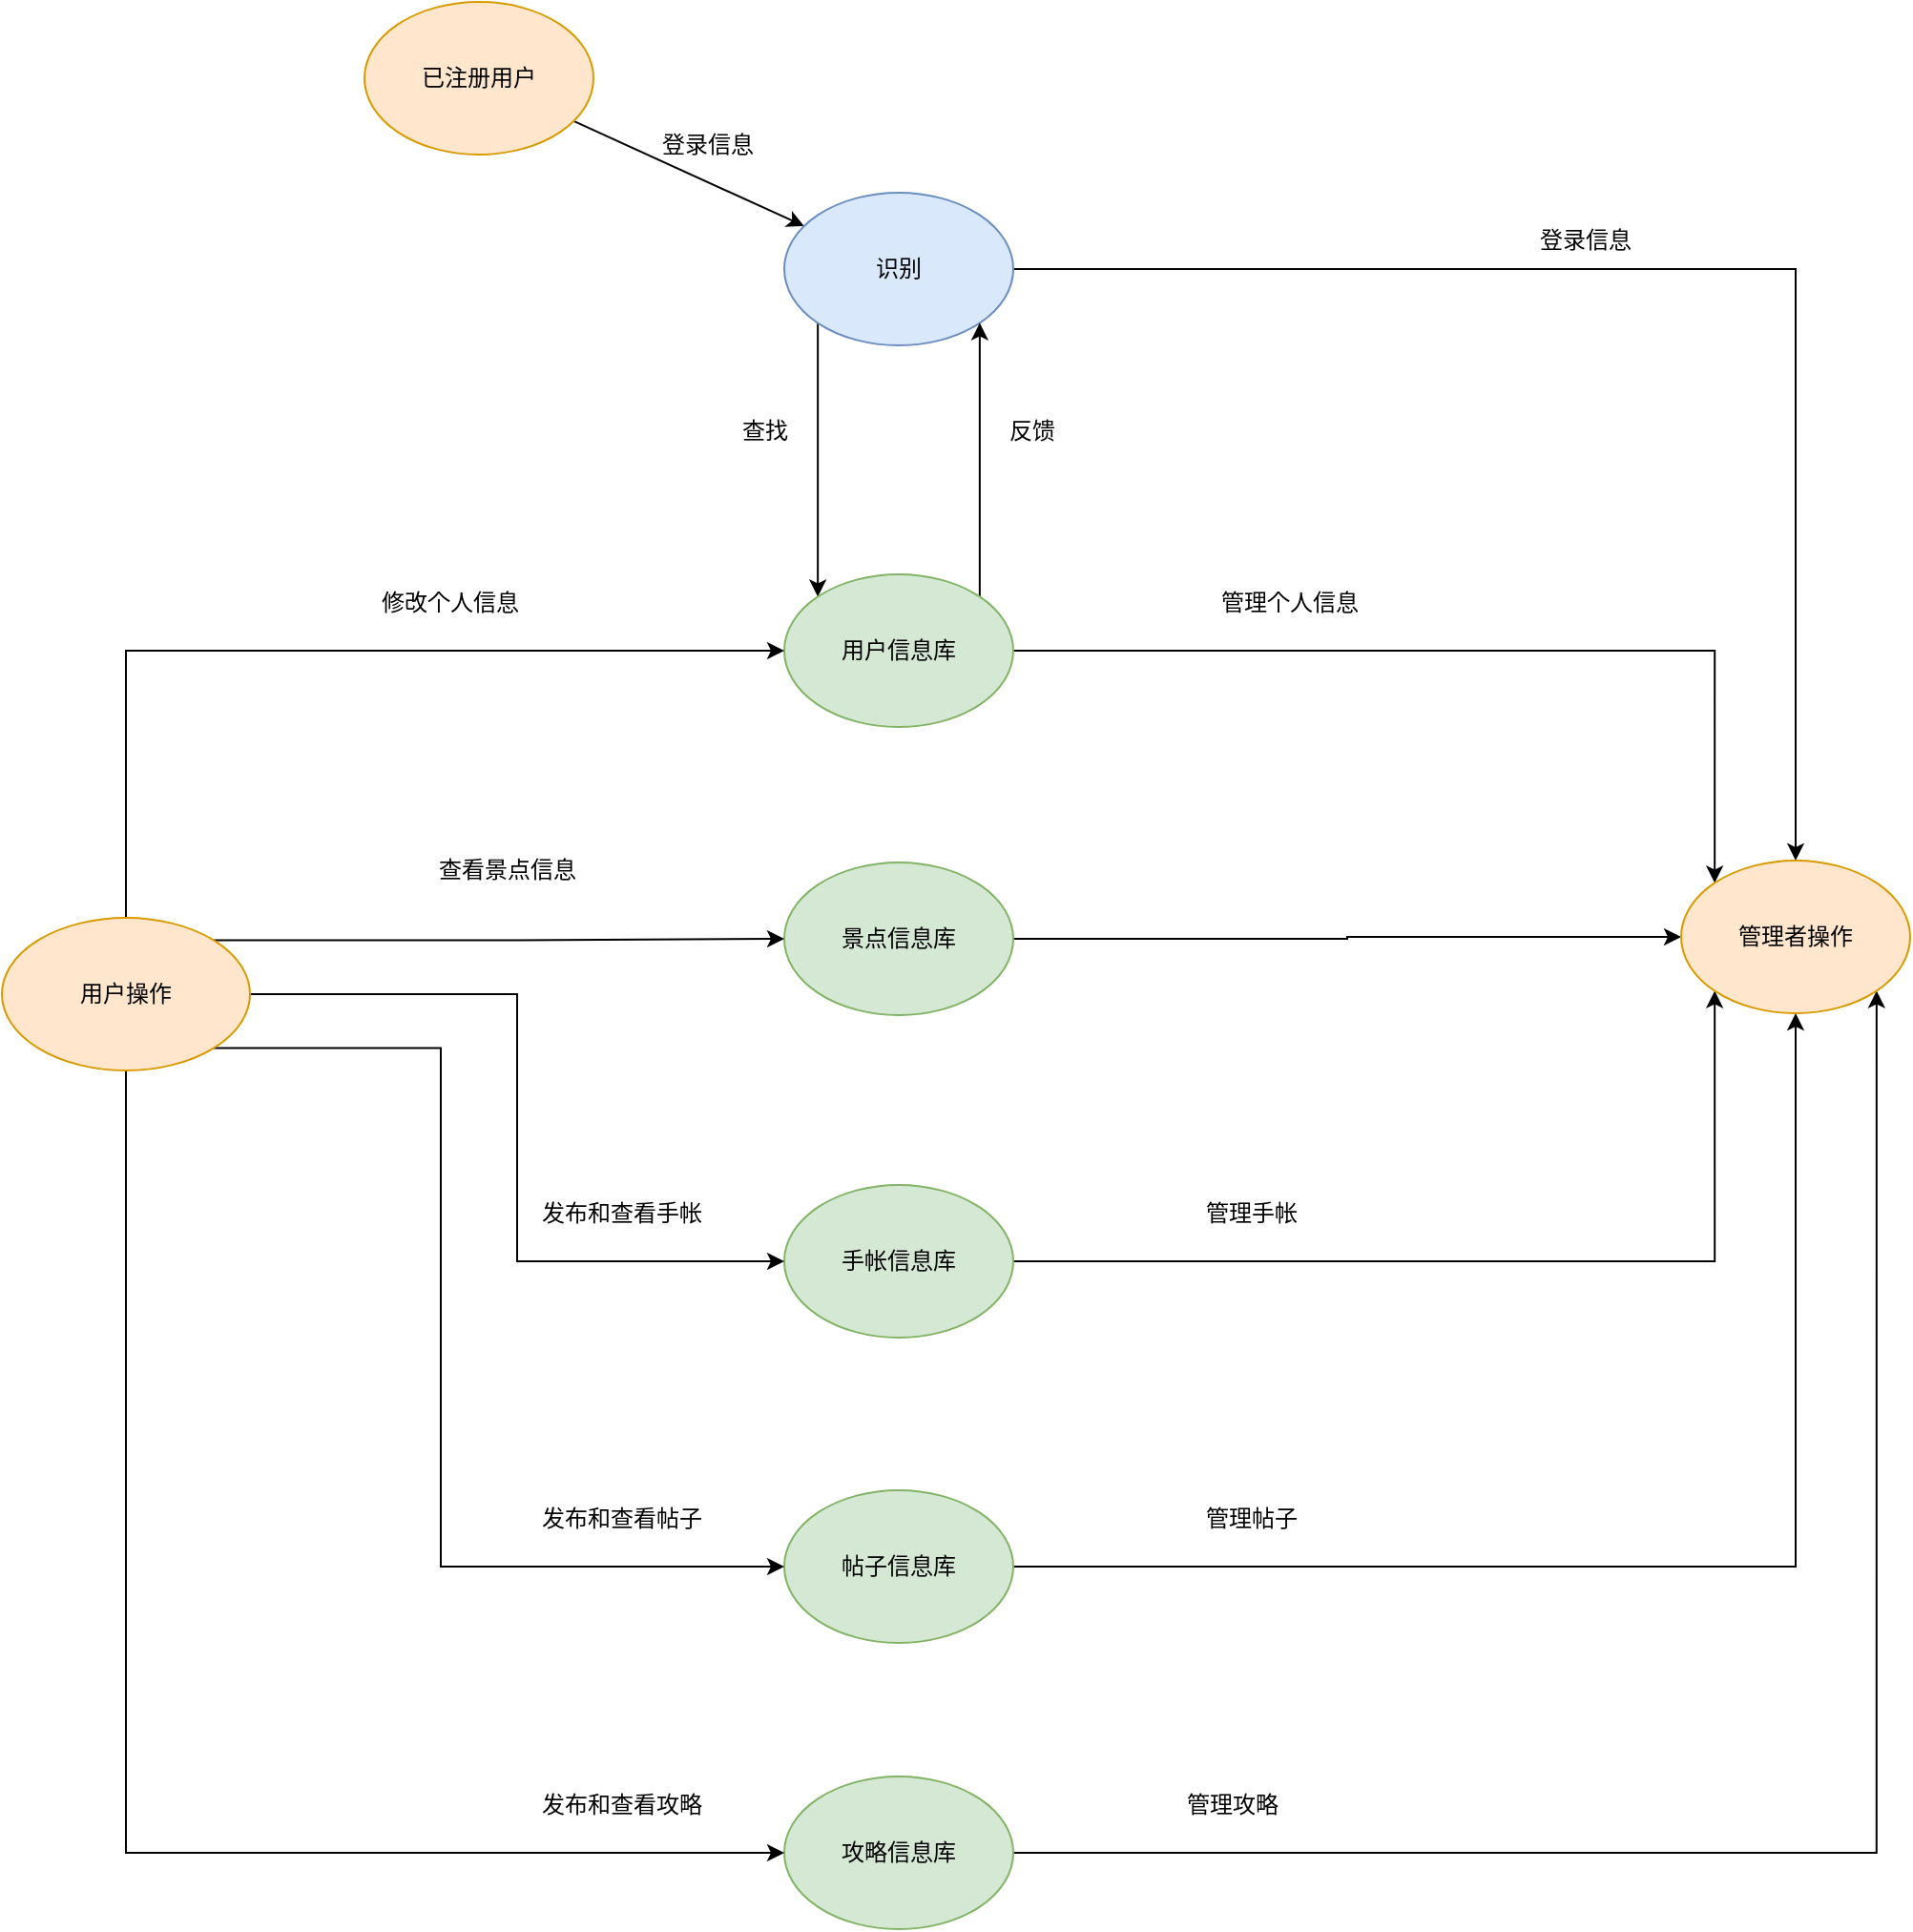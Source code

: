 <mxfile version="24.4.8" type="device">
  <diagram name="Page-1" id="fZ5xUWeXhQtiAvvyCGaS">
    <mxGraphModel dx="3806" dy="2195" grid="1" gridSize="10" guides="1" tooltips="1" connect="1" arrows="1" fold="1" page="0" pageScale="1" pageWidth="850" pageHeight="1100" math="0" shadow="0">
      <root>
        <mxCell id="0" />
        <mxCell id="1" parent="0" />
        <mxCell id="kBKiTAIyTHoiBVlSbJ4H-53" value="" style="orthogonalLoop=1;jettySize=auto;html=1;rounded=0;" edge="1" parent="1" source="kBKiTAIyTHoiBVlSbJ4H-54" target="kBKiTAIyTHoiBVlSbJ4H-77">
          <mxGeometry relative="1" as="geometry" />
        </mxCell>
        <mxCell id="kBKiTAIyTHoiBVlSbJ4H-54" value="已注册用户" style="ellipse;whiteSpace=wrap;html=1;fillColor=#ffe6cc;strokeColor=#d79b00;" vertex="1" parent="1">
          <mxGeometry x="-1180" y="-580" width="120" height="80" as="geometry" />
        </mxCell>
        <mxCell id="kBKiTAIyTHoiBVlSbJ4H-92" style="edgeStyle=orthogonalEdgeStyle;rounded=0;orthogonalLoop=1;jettySize=auto;html=1;exitX=0;exitY=1;exitDx=0;exitDy=0;entryX=0;entryY=0;entryDx=0;entryDy=0;" edge="1" parent="1" source="kBKiTAIyTHoiBVlSbJ4H-77" target="kBKiTAIyTHoiBVlSbJ4H-83">
          <mxGeometry relative="1" as="geometry" />
        </mxCell>
        <mxCell id="kBKiTAIyTHoiBVlSbJ4H-106" style="edgeStyle=orthogonalEdgeStyle;rounded=0;orthogonalLoop=1;jettySize=auto;html=1;exitX=1;exitY=0.5;exitDx=0;exitDy=0;entryX=0.5;entryY=0;entryDx=0;entryDy=0;" edge="1" parent="1" source="kBKiTAIyTHoiBVlSbJ4H-77" target="kBKiTAIyTHoiBVlSbJ4H-97">
          <mxGeometry relative="1" as="geometry" />
        </mxCell>
        <mxCell id="kBKiTAIyTHoiBVlSbJ4H-77" value="识别" style="ellipse;whiteSpace=wrap;html=1;fillColor=#dae8fc;strokeColor=#6c8ebf;" vertex="1" parent="1">
          <mxGeometry x="-960" y="-480" width="120" height="80" as="geometry" />
        </mxCell>
        <mxCell id="kBKiTAIyTHoiBVlSbJ4H-82" value="登录信息" style="text;html=1;align=center;verticalAlign=middle;whiteSpace=wrap;rounded=0;" vertex="1" parent="1">
          <mxGeometry x="-1030" y="-520" width="60" height="30" as="geometry" />
        </mxCell>
        <mxCell id="kBKiTAIyTHoiBVlSbJ4H-94" style="edgeStyle=orthogonalEdgeStyle;rounded=0;orthogonalLoop=1;jettySize=auto;html=1;exitX=1;exitY=0;exitDx=0;exitDy=0;entryX=1;entryY=1;entryDx=0;entryDy=0;" edge="1" parent="1" source="kBKiTAIyTHoiBVlSbJ4H-83" target="kBKiTAIyTHoiBVlSbJ4H-77">
          <mxGeometry relative="1" as="geometry" />
        </mxCell>
        <mxCell id="kBKiTAIyTHoiBVlSbJ4H-107" style="edgeStyle=orthogonalEdgeStyle;rounded=0;orthogonalLoop=1;jettySize=auto;html=1;exitX=1;exitY=0.5;exitDx=0;exitDy=0;entryX=0;entryY=0;entryDx=0;entryDy=0;" edge="1" parent="1" source="kBKiTAIyTHoiBVlSbJ4H-83" target="kBKiTAIyTHoiBVlSbJ4H-97">
          <mxGeometry relative="1" as="geometry" />
        </mxCell>
        <mxCell id="kBKiTAIyTHoiBVlSbJ4H-83" value="用户信息库" style="ellipse;whiteSpace=wrap;html=1;fillColor=#d5e8d4;strokeColor=#82b366;" vertex="1" parent="1">
          <mxGeometry x="-960" y="-280" width="120" height="80" as="geometry" />
        </mxCell>
        <mxCell id="kBKiTAIyTHoiBVlSbJ4H-109" style="edgeStyle=orthogonalEdgeStyle;rounded=0;orthogonalLoop=1;jettySize=auto;html=1;exitX=1;exitY=0.5;exitDx=0;exitDy=0;entryX=0;entryY=1;entryDx=0;entryDy=0;" edge="1" parent="1" source="kBKiTAIyTHoiBVlSbJ4H-84" target="kBKiTAIyTHoiBVlSbJ4H-97">
          <mxGeometry relative="1" as="geometry" />
        </mxCell>
        <mxCell id="kBKiTAIyTHoiBVlSbJ4H-84" value="手帐信息库" style="ellipse;whiteSpace=wrap;html=1;fillColor=#d5e8d4;strokeColor=#82b366;" vertex="1" parent="1">
          <mxGeometry x="-960" y="40" width="120" height="80" as="geometry" />
        </mxCell>
        <mxCell id="kBKiTAIyTHoiBVlSbJ4H-110" style="edgeStyle=orthogonalEdgeStyle;rounded=0;orthogonalLoop=1;jettySize=auto;html=1;exitX=1;exitY=0.5;exitDx=0;exitDy=0;entryX=0.5;entryY=1;entryDx=0;entryDy=0;" edge="1" parent="1" source="kBKiTAIyTHoiBVlSbJ4H-85" target="kBKiTAIyTHoiBVlSbJ4H-97">
          <mxGeometry relative="1" as="geometry" />
        </mxCell>
        <mxCell id="kBKiTAIyTHoiBVlSbJ4H-85" value="帖子信息库" style="ellipse;whiteSpace=wrap;html=1;fillColor=#d5e8d4;strokeColor=#82b366;" vertex="1" parent="1">
          <mxGeometry x="-960" y="200" width="120" height="80" as="geometry" />
        </mxCell>
        <mxCell id="kBKiTAIyTHoiBVlSbJ4H-111" style="edgeStyle=orthogonalEdgeStyle;rounded=0;orthogonalLoop=1;jettySize=auto;html=1;exitX=1;exitY=0.5;exitDx=0;exitDy=0;entryX=1;entryY=1;entryDx=0;entryDy=0;" edge="1" parent="1" source="kBKiTAIyTHoiBVlSbJ4H-86" target="kBKiTAIyTHoiBVlSbJ4H-97">
          <mxGeometry relative="1" as="geometry" />
        </mxCell>
        <mxCell id="kBKiTAIyTHoiBVlSbJ4H-86" value="攻略信息库" style="ellipse;whiteSpace=wrap;html=1;fillColor=#d5e8d4;strokeColor=#82b366;" vertex="1" parent="1">
          <mxGeometry x="-960" y="350" width="120" height="80" as="geometry" />
        </mxCell>
        <mxCell id="kBKiTAIyTHoiBVlSbJ4H-108" style="edgeStyle=orthogonalEdgeStyle;rounded=0;orthogonalLoop=1;jettySize=auto;html=1;exitX=1;exitY=0.5;exitDx=0;exitDy=0;entryX=0;entryY=0.5;entryDx=0;entryDy=0;" edge="1" parent="1" source="kBKiTAIyTHoiBVlSbJ4H-87" target="kBKiTAIyTHoiBVlSbJ4H-97">
          <mxGeometry relative="1" as="geometry">
            <mxPoint x="-500" y="-88.846" as="targetPoint" />
          </mxGeometry>
        </mxCell>
        <mxCell id="kBKiTAIyTHoiBVlSbJ4H-87" value="景点信息库" style="ellipse;whiteSpace=wrap;html=1;fillColor=#d5e8d4;strokeColor=#82b366;" vertex="1" parent="1">
          <mxGeometry x="-960" y="-129" width="120" height="80" as="geometry" />
        </mxCell>
        <mxCell id="kBKiTAIyTHoiBVlSbJ4H-95" value="查找" style="text;html=1;align=center;verticalAlign=middle;whiteSpace=wrap;rounded=0;" vertex="1" parent="1">
          <mxGeometry x="-1000" y="-370" width="60" height="30" as="geometry" />
        </mxCell>
        <mxCell id="kBKiTAIyTHoiBVlSbJ4H-96" value="反馈" style="text;html=1;align=center;verticalAlign=middle;whiteSpace=wrap;rounded=0;" vertex="1" parent="1">
          <mxGeometry x="-860" y="-370" width="60" height="30" as="geometry" />
        </mxCell>
        <mxCell id="kBKiTAIyTHoiBVlSbJ4H-97" value="管理者操作" style="ellipse;whiteSpace=wrap;html=1;fillColor=#ffe6cc;strokeColor=#d79b00;" vertex="1" parent="1">
          <mxGeometry x="-490" y="-130" width="120" height="80" as="geometry" />
        </mxCell>
        <mxCell id="kBKiTAIyTHoiBVlSbJ4H-100" style="edgeStyle=orthogonalEdgeStyle;rounded=0;orthogonalLoop=1;jettySize=auto;html=1;exitX=1;exitY=0;exitDx=0;exitDy=0;entryX=0;entryY=0.5;entryDx=0;entryDy=0;" edge="1" parent="1" source="kBKiTAIyTHoiBVlSbJ4H-98" target="kBKiTAIyTHoiBVlSbJ4H-87">
          <mxGeometry relative="1" as="geometry">
            <mxPoint x="-1180" y="-88.846" as="targetPoint" />
          </mxGeometry>
        </mxCell>
        <mxCell id="kBKiTAIyTHoiBVlSbJ4H-101" style="edgeStyle=orthogonalEdgeStyle;rounded=0;orthogonalLoop=1;jettySize=auto;html=1;exitX=1;exitY=0.5;exitDx=0;exitDy=0;" edge="1" parent="1" source="kBKiTAIyTHoiBVlSbJ4H-98">
          <mxGeometry relative="1" as="geometry">
            <mxPoint x="-1239.846" y="-59.615" as="targetPoint" />
          </mxGeometry>
        </mxCell>
        <mxCell id="kBKiTAIyTHoiBVlSbJ4H-102" style="edgeStyle=orthogonalEdgeStyle;rounded=0;orthogonalLoop=1;jettySize=auto;html=1;exitX=1;exitY=0.5;exitDx=0;exitDy=0;entryX=0;entryY=0.5;entryDx=0;entryDy=0;" edge="1" parent="1" source="kBKiTAIyTHoiBVlSbJ4H-98" target="kBKiTAIyTHoiBVlSbJ4H-84">
          <mxGeometry relative="1" as="geometry">
            <mxPoint x="-1100" y="80" as="targetPoint" />
          </mxGeometry>
        </mxCell>
        <mxCell id="kBKiTAIyTHoiBVlSbJ4H-103" style="edgeStyle=orthogonalEdgeStyle;rounded=0;orthogonalLoop=1;jettySize=auto;html=1;exitX=1;exitY=1;exitDx=0;exitDy=0;entryX=0;entryY=0.5;entryDx=0;entryDy=0;" edge="1" parent="1" source="kBKiTAIyTHoiBVlSbJ4H-98" target="kBKiTAIyTHoiBVlSbJ4H-85">
          <mxGeometry relative="1" as="geometry">
            <Array as="points">
              <mxPoint x="-1140" y="-32" />
              <mxPoint x="-1140" y="240" />
            </Array>
          </mxGeometry>
        </mxCell>
        <mxCell id="kBKiTAIyTHoiBVlSbJ4H-104" style="edgeStyle=orthogonalEdgeStyle;rounded=0;orthogonalLoop=1;jettySize=auto;html=1;exitX=0.5;exitY=1;exitDx=0;exitDy=0;entryX=0;entryY=0.5;entryDx=0;entryDy=0;" edge="1" parent="1" source="kBKiTAIyTHoiBVlSbJ4H-98" target="kBKiTAIyTHoiBVlSbJ4H-86">
          <mxGeometry relative="1" as="geometry" />
        </mxCell>
        <mxCell id="kBKiTAIyTHoiBVlSbJ4H-105" style="edgeStyle=orthogonalEdgeStyle;rounded=0;orthogonalLoop=1;jettySize=auto;html=1;exitX=0.5;exitY=0;exitDx=0;exitDy=0;entryX=0;entryY=0.5;entryDx=0;entryDy=0;" edge="1" parent="1" source="kBKiTAIyTHoiBVlSbJ4H-98" target="kBKiTAIyTHoiBVlSbJ4H-83">
          <mxGeometry relative="1" as="geometry" />
        </mxCell>
        <mxCell id="kBKiTAIyTHoiBVlSbJ4H-98" value="用户操作" style="ellipse;whiteSpace=wrap;html=1;fillColor=#ffe6cc;strokeColor=#d79b00;" vertex="1" parent="1">
          <mxGeometry x="-1370" y="-100" width="130" height="80" as="geometry" />
        </mxCell>
        <mxCell id="kBKiTAIyTHoiBVlSbJ4H-112" value="登录信息" style="text;html=1;align=center;verticalAlign=middle;whiteSpace=wrap;rounded=0;" vertex="1" parent="1">
          <mxGeometry x="-570" y="-470" width="60" height="30" as="geometry" />
        </mxCell>
        <mxCell id="kBKiTAIyTHoiBVlSbJ4H-113" value="修改个人信息" style="text;html=1;align=center;verticalAlign=middle;whiteSpace=wrap;rounded=0;" vertex="1" parent="1">
          <mxGeometry x="-1180" y="-280" width="90" height="30" as="geometry" />
        </mxCell>
        <mxCell id="kBKiTAIyTHoiBVlSbJ4H-114" value="管理个人信息" style="text;html=1;align=center;verticalAlign=middle;whiteSpace=wrap;rounded=0;" vertex="1" parent="1">
          <mxGeometry x="-740" y="-280" width="90" height="30" as="geometry" />
        </mxCell>
        <mxCell id="kBKiTAIyTHoiBVlSbJ4H-115" value="查看景点信息" style="text;html=1;align=center;verticalAlign=middle;whiteSpace=wrap;rounded=0;" vertex="1" parent="1">
          <mxGeometry x="-1150" y="-140" width="90" height="30" as="geometry" />
        </mxCell>
        <mxCell id="kBKiTAIyTHoiBVlSbJ4H-116" value="发布和查看手帐" style="text;html=1;align=center;verticalAlign=middle;whiteSpace=wrap;rounded=0;" vertex="1" parent="1">
          <mxGeometry x="-1090" y="40" width="90" height="30" as="geometry" />
        </mxCell>
        <mxCell id="kBKiTAIyTHoiBVlSbJ4H-118" value="发布和查看帖子" style="text;html=1;align=center;verticalAlign=middle;whiteSpace=wrap;rounded=0;" vertex="1" parent="1">
          <mxGeometry x="-1090" y="200" width="90" height="30" as="geometry" />
        </mxCell>
        <mxCell id="kBKiTAIyTHoiBVlSbJ4H-119" value="发布和查看攻略" style="text;html=1;align=center;verticalAlign=middle;whiteSpace=wrap;rounded=0;" vertex="1" parent="1">
          <mxGeometry x="-1090" y="350" width="90" height="30" as="geometry" />
        </mxCell>
        <mxCell id="kBKiTAIyTHoiBVlSbJ4H-121" value="管理手帐" style="text;html=1;align=center;verticalAlign=middle;whiteSpace=wrap;rounded=0;" vertex="1" parent="1">
          <mxGeometry x="-760" y="40" width="90" height="30" as="geometry" />
        </mxCell>
        <mxCell id="kBKiTAIyTHoiBVlSbJ4H-122" value="管理帖子" style="text;html=1;align=center;verticalAlign=middle;whiteSpace=wrap;rounded=0;" vertex="1" parent="1">
          <mxGeometry x="-760" y="200" width="90" height="30" as="geometry" />
        </mxCell>
        <mxCell id="kBKiTAIyTHoiBVlSbJ4H-123" value="管理攻略" style="text;html=1;align=center;verticalAlign=middle;whiteSpace=wrap;rounded=0;" vertex="1" parent="1">
          <mxGeometry x="-770" y="350" width="90" height="30" as="geometry" />
        </mxCell>
      </root>
    </mxGraphModel>
  </diagram>
</mxfile>
